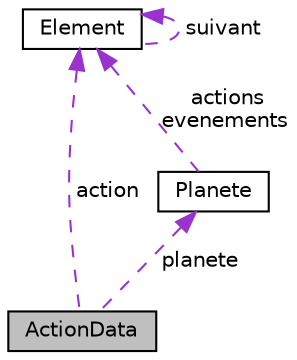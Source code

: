 digraph "ActionData"
{
 // LATEX_PDF_SIZE
  edge [fontname="Helvetica",fontsize="10",labelfontname="Helvetica",labelfontsize="10"];
  node [fontname="Helvetica",fontsize="10",shape=record];
  Node1 [label="ActionData",height=0.2,width=0.4,color="black", fillcolor="grey75", style="filled", fontcolor="black",tooltip="Structure ActionData permet aux actions de manipuler l'état de la Planete."];
  Node2 -> Node1 [dir="back",color="darkorchid3",fontsize="10",style="dashed",label=" action" ,fontname="Helvetica"];
  Node2 [label="Element",height=0.2,width=0.4,color="black", fillcolor="white", style="filled",URL="$struct_element.html",tooltip="struct Element qui est une liste chainée"];
  Node2 -> Node2 [dir="back",color="darkorchid3",fontsize="10",style="dashed",label=" suivant" ,fontname="Helvetica"];
  Node3 -> Node1 [dir="back",color="darkorchid3",fontsize="10",style="dashed",label=" planete" ,fontname="Helvetica"];
  Node3 [label="Planete",height=0.2,width=0.4,color="black", fillcolor="white", style="filled",URL="$struct_planete.html",tooltip="Structure Planete qui contient des descriptions nécessaires pour le déroulement de la partie."];
  Node2 -> Node3 [dir="back",color="darkorchid3",fontsize="10",style="dashed",label=" actions\nevenements" ,fontname="Helvetica"];
}

